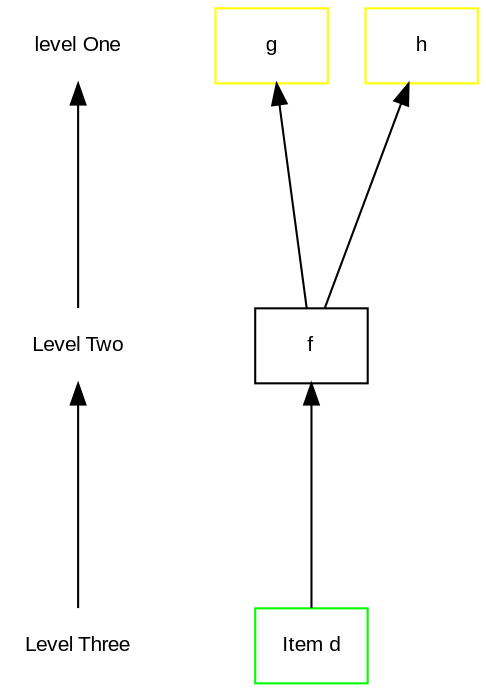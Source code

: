 //Header
digraph G {
node [shape=box,fontname="Arial",fontsize="10"];
edge [fontname="Arial",fontsize="8"];
ranksep=1.5;
rankdir=BT;
concentrate=true;

//Ranking Enumeration
node [shape=plaintext,fontname="Arial",fontsize="10"];
{ "Level Three" -> "Level Two" -> "level One" }

//Declarations
Item_d [label="Item d" shape=ELLIPSE color="GREEN"];
f [label="f" shape=TRIANGLE color="BLACK"];
g [label="g" shape=HEXAGON color="YELLOW"];
h [label="h" shape=HEXAGON color="YELLOW"];


//Ranking groupings
{ rank = same; "Level Three"; "Item_d"; }
{ rank = same; "Level Two"; "f"; }
{ rank = same; "level One"; "g"; "h"; }


//Dependencies
Item_d -> f;
f -> g;
f -> h;


}
